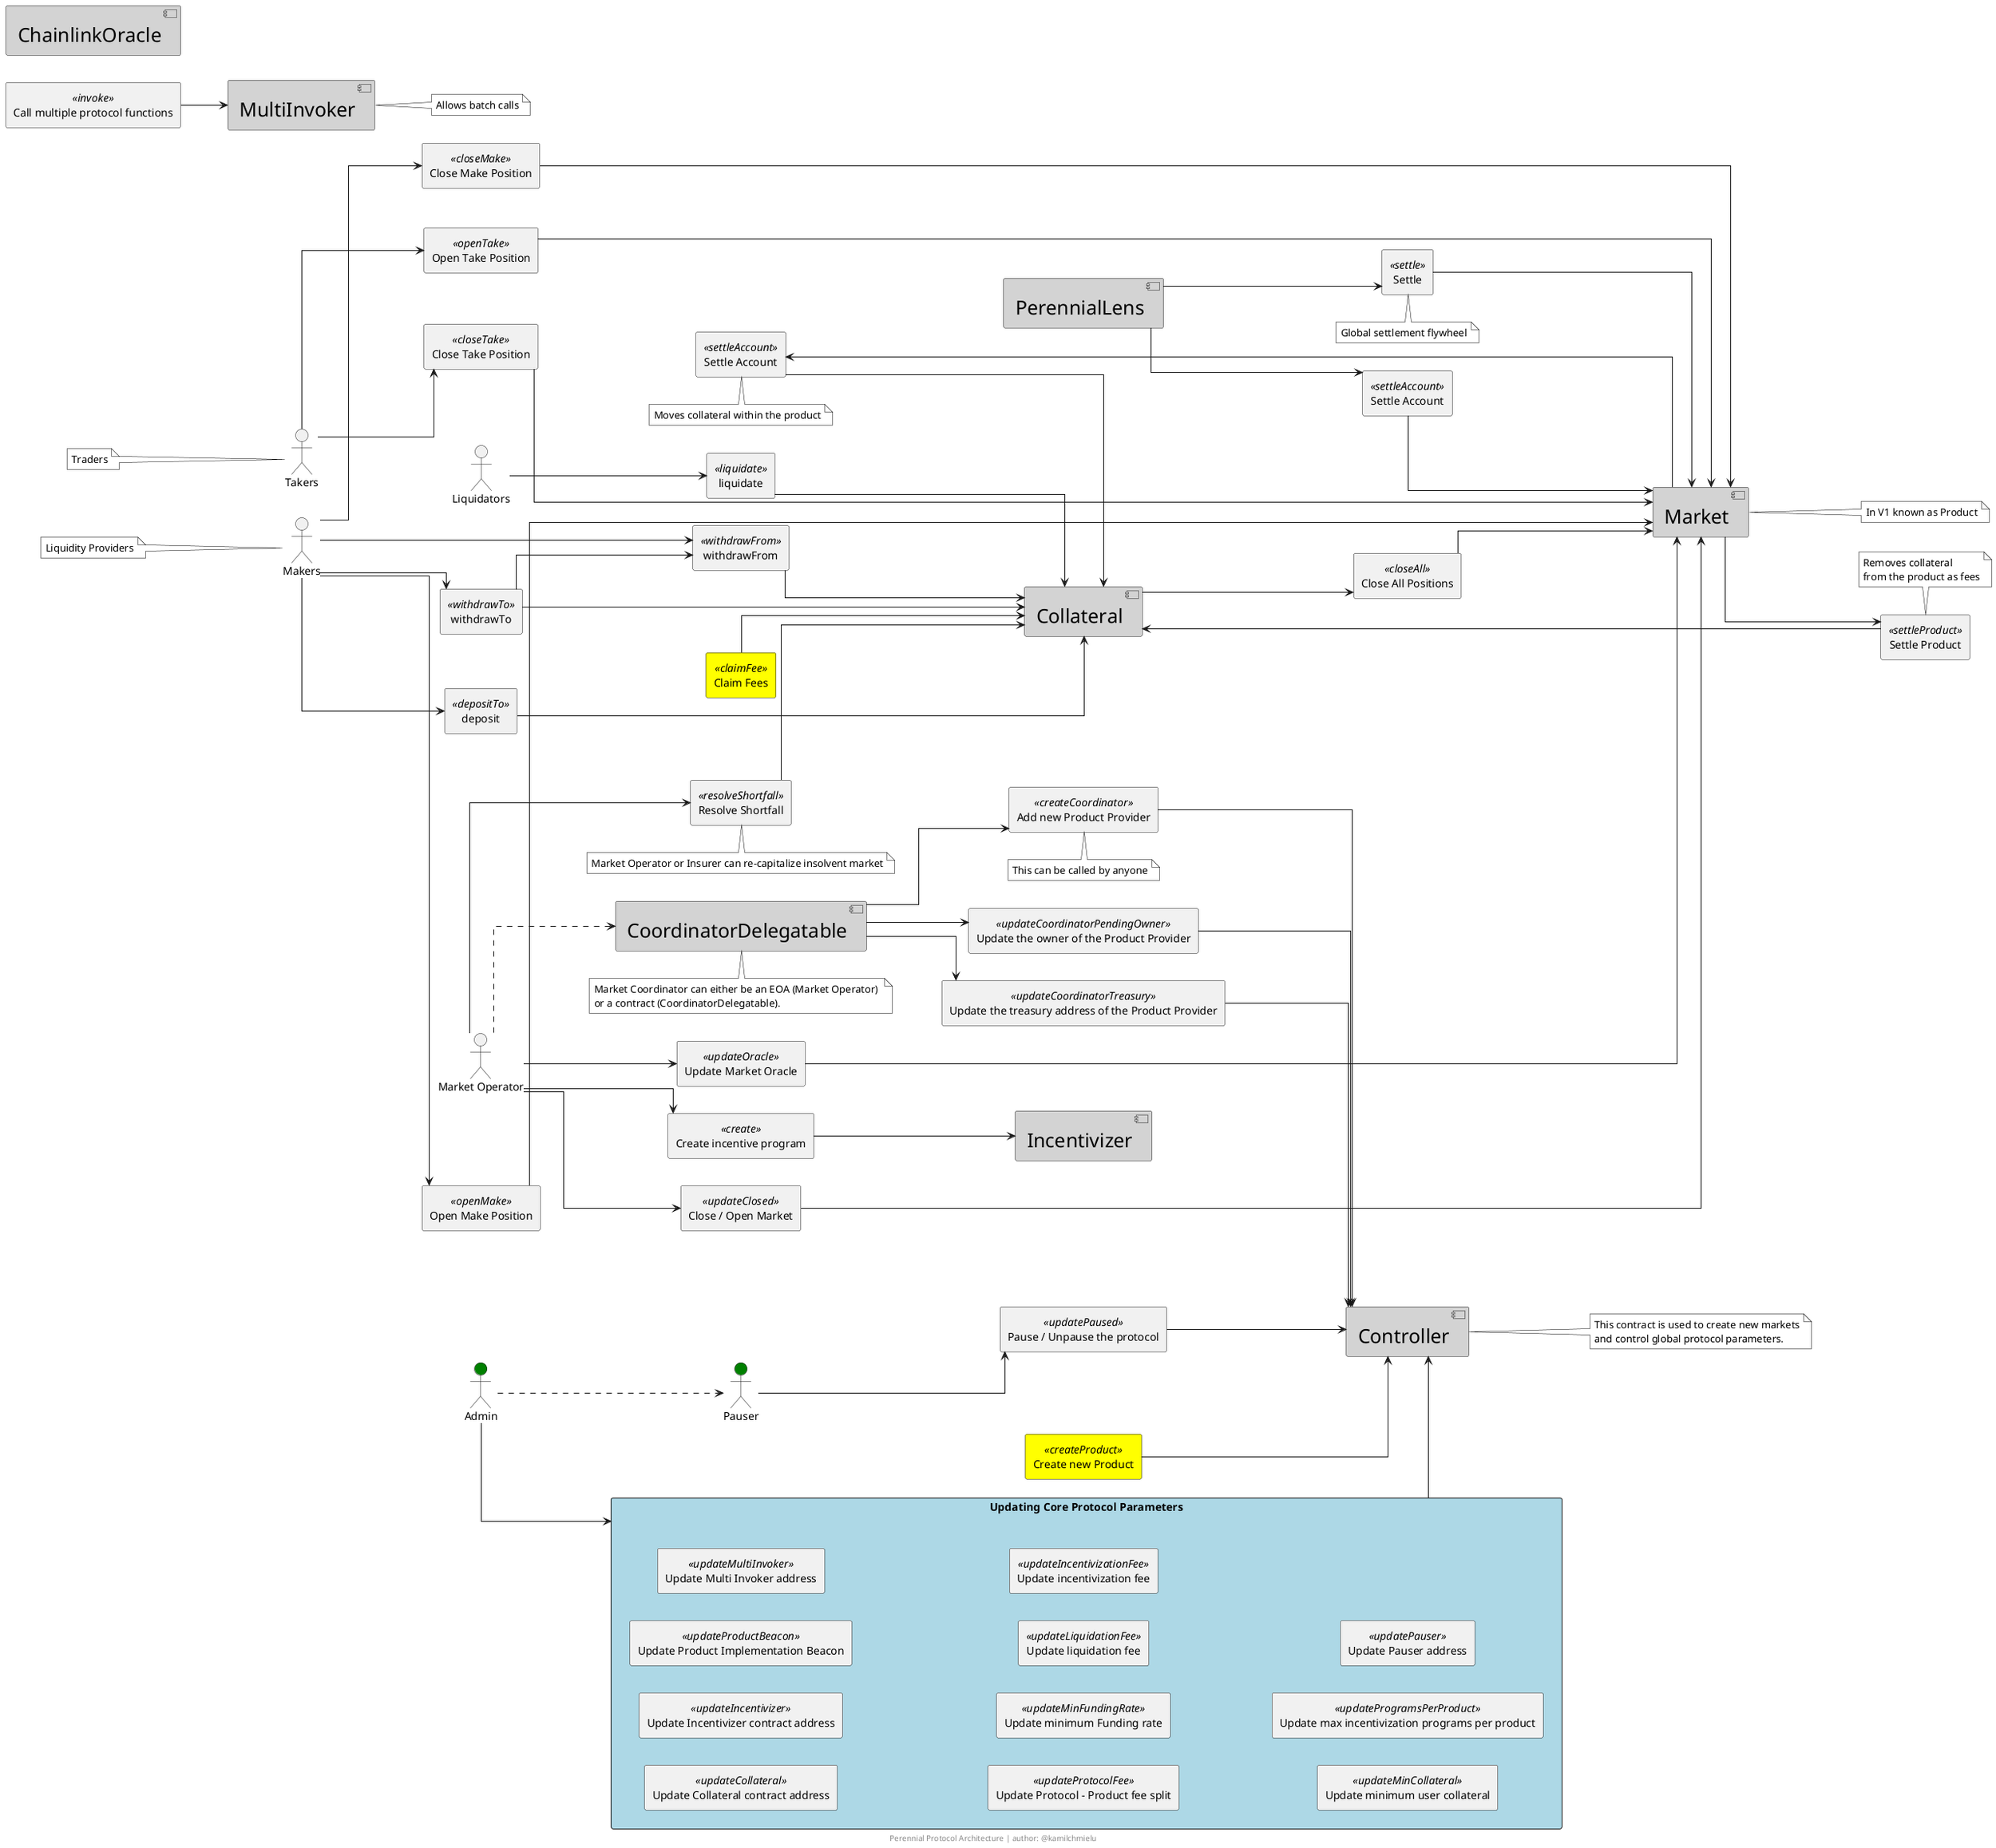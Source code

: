 @startuml PerennialArchitecture

left to right direction

skinparam linetype ortho 
' skinparam nodesep 60
' skinparam ranksep 30

skinparam note {
    BorderColor black
    BackgroundColor white
    FontColor black
}
skinparam component {
    FontSize 25
    BackgroundColor lightgray
}

skinparam collections {
    FontSize 20
}

/' Actors '/
actor Liquidators

together {
    actor Makers
    actor Takers
}

actor "Market Operator" as MarketOperator

together {
    actor Admin #green
    actor Pauser #green
}


/' //////////////////////////////////////////////////////////////////
//                           Core Contracts                        //
////////////////////////////////////////////////////////////////// '/

component Market

component Collateral

component MultiInvoker 

component ChainlinkOracle 

component Incentivizer 

component Controller

component CoordinatorDelegatable 

component PerennialLens

/' //////////////////////////////////////////////////////////////////
//                       Contract Functions                        //
////////////////////////////////////////////////////////////////// '/

/'Collateral'/
rectangle deposit <<depositTo>>
rectangle withdrawFrom <<withdrawFrom>>
rectangle withdrawTo <<withdrawTo>>
rectangle liquidate <<liquidate>>
rectangle "Settle Account" as collateral_settleAccount <<settleAccount>>
rectangle "Settle Product" as collateral_settleProduct <<settleProduct>>
rectangle "Resolve Shortfall" as resolveShortfall <<resolveShortfall>>
rectangle "Claim Fees" as claimFee <<claimFee>> #yellow

/'Market'/
rectangle "Open Take Position" as openTake <<openTake>>
rectangle "Close Take Position" as closeTake <<closeTake>>
rectangle "Open Make Position" as openMake <<openMake>>
rectangle "Close Make Position" as closeMake <<closeMake>>
rectangle "Settle" as market_settle <<settle>>
rectangle "Settle Account" as market_settleAccount <<settleAccount>>
rectangle "Close All Positions" as closeAll <<closeAll>>
rectangle "Close / Open Market" as updateClosed <<updateClosed>>
rectangle "Update Market Oracle" as updateOracle <<updateOracle>>

/'Controller'/
rectangle "Create new Product" as createProduct <<createProduct>> #yellow
rectangle "Add new Product Provider" as createCoordinator <<createCoordinator>>
rectangle "Update the owner of the Product Provider" as updateCoordinator <<updateCoordinatorPendingOwner>>
rectangle "Update the treasury address of the Product Provider" as updateTreasury <<updateCoordinatorTreasury>>
rectangle "Updating Core Protocol Parameters" as UPDATE_PROTOCOL_PARAMS #lightblue {
    rectangle "Update Collateral contract address" as updateCollateral <<updateCollateral>>
    rectangle "Update Incentivizer contract address" as updateIncentivizer <<updateIncentivizer>>
    rectangle "Update Product Implementation Beacon" as updateProductBeacon <<updateProductBeacon>>
    rectangle "Update Multi Invoker address" as updateMultiInvoker <<updateMultiInvoker>>
    rectangle "Update Protocol - Product fee split" as updateProtocolFee <<updateProtocolFee>>
    rectangle "Update minimum Funding rate" as updateMinFundingRate <<updateMinFundingRate>>
    rectangle "Update liquidation fee" as updateLiquidationFee <<updateLiquidationFee>>
    rectangle "Update incentivization fee" as updateIncentivizationFee <<updateIncentivizationFee>>
    rectangle "Update minimum user collateral" as updateMinCollateral <<updateMinCollateral>>
    rectangle "Update max incentivization programs per product" as updateProgramsPerProduct <<updateProgramsPerProduct>>
    rectangle "Update Pauser address" as updatePauser <<updatePauser>>
}
rectangle "Pause / Unpause the protocol" as pause <<updatePaused>>

/'MultiInvoker'/
rectangle "Call multiple protocol functions" as invoke <<invoke>>

/'Incentivizer'/
rectangle "Create incentive program" as incentivizer_create <<create>>

/'CoordinatorDelegatable'/

/'PerennialLens'/

/' //////////////////////////////////////////////////////////////////
//                           Connections                           //
////////////////////////////////////////////////////////////////// '/

'Collateral contract functions'
deposit --> Collateral
withdrawTo --> Collateral
withdrawFrom --> Collateral
withdrawTo --> withdrawFrom
liquidate --> Collateral
collateral_settleAccount --> Collateral
collateral_settleProduct --> Collateral
claimFee --> Collateral
resolveShortfall --> Collateral
'Calls to Collateral contract functions'
Makers --> deposit
Makers --> withdrawTo
Makers --> withdrawFrom
Liquidators --> liquidate
Market --> collateral_settleAccount 
Market --> collateral_settleProduct 
MarketOperator --> resolveShortfall

'Market functions'
openMake --> Market
closeMake --> Market
openTake --> Market
closeTake --> Market
market_settle --> Market
market_settleAccount --> Market
closeAll --> Market
updateClosed --> Market
updateOracle --> Market
'Calls to Market contract functions'
Makers --> openMake 
Makers --> closeMake 
Takers --> openTake
Takers --> closeTake
Collateral --> closeAll
MarketOperator --> updateClosed
MarketOperator --> updateOracle
PerennialLens --> market_settle
PerennialLens --> market_settleAccount

'Controller functions'
createProduct --> Controller
createCoordinator --> Controller
updateCoordinator --> Controller
updateTreasury --> Controller
UPDATE_PROTOCOL_PARAMS --> Controller
pause --> Controller

'Calls to Controller functions'
CoordinatorDelegatable --> createCoordinator
CoordinatorDelegatable --> updateCoordinator
CoordinatorDelegatable --> updateTreasury
Admin --> UPDATE_PROTOCOL_PARAMS
Pauser --> pause

'MultiInvoker functions'
invoke --> MultiInvoker

'Incentivizer functions'
incentivizer_create --> Incentivizer

'Calls to Incentivizer functions'
MarketOperator --> incentivizer_create

'Other'
MarketOperator .-> CoordinatorDelegatable
Admin .-> Pauser

/' //////////////////////////////////////////////////////////////////
//                             Notes                               //
////////////////////////////////////////////////////////////////// '/

note bottom of collateral_settleAccount: Moves collateral within the product 
note top of collateral_settleProduct 
    Removes collateral
    from the product as fees
end note
note right of MultiInvoker: Allows batch calls
note right of Market: In V1 known as Product
note left of Makers: Liquidity Providers
note left of Takers: Traders
note bottom of resolveShortfall: Market Operator or Insurer can re-capitalize insolvent market
note bottom of createCoordinator: This can be called by anyone
note bottom of market_settle: Global settlement flywheel
note right of Controller
    This contract is used to create new markets
    and control global protocol parameters.
end note
note bottom of CoordinatorDelegatable
    Market Coordinator can either be an EOA (Market Operator) 
    or a contract (CoordinatorDelegatable).
end note

footer Perennial Protocol Architecture | author: @kamilchmielu
@enduml

